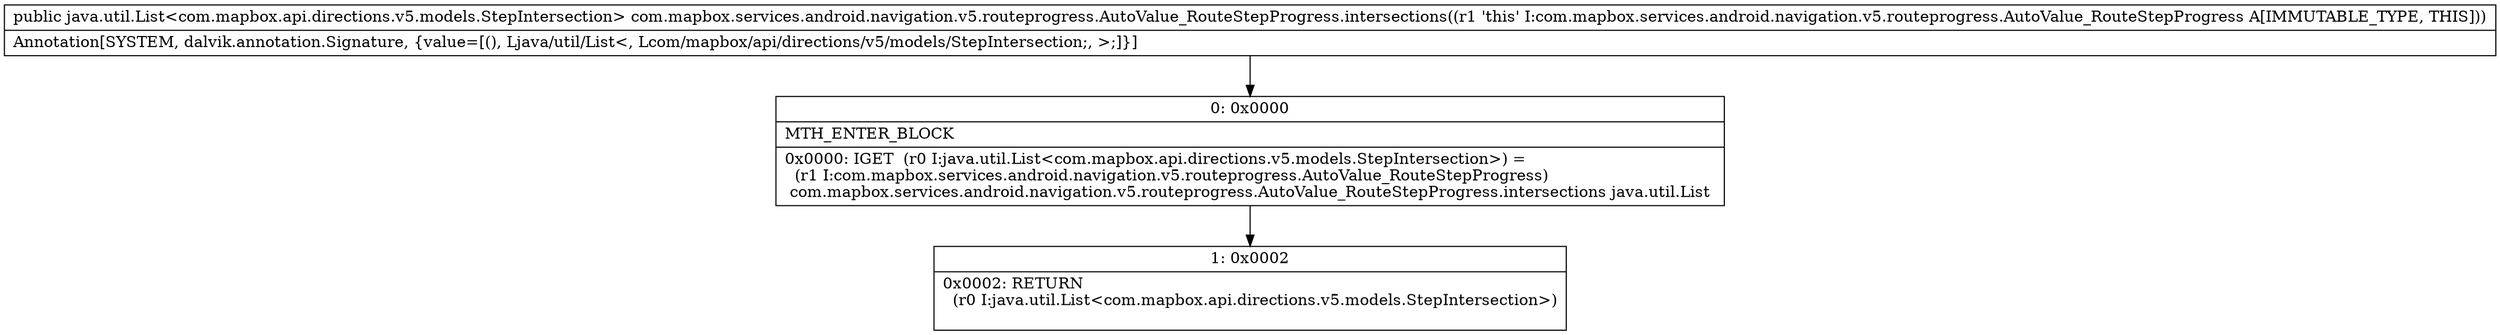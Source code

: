 digraph "CFG forcom.mapbox.services.android.navigation.v5.routeprogress.AutoValue_RouteStepProgress.intersections()Ljava\/util\/List;" {
Node_0 [shape=record,label="{0\:\ 0x0000|MTH_ENTER_BLOCK\l|0x0000: IGET  (r0 I:java.util.List\<com.mapbox.api.directions.v5.models.StepIntersection\>) = \l  (r1 I:com.mapbox.services.android.navigation.v5.routeprogress.AutoValue_RouteStepProgress)\l com.mapbox.services.android.navigation.v5.routeprogress.AutoValue_RouteStepProgress.intersections java.util.List \l}"];
Node_1 [shape=record,label="{1\:\ 0x0002|0x0002: RETURN  \l  (r0 I:java.util.List\<com.mapbox.api.directions.v5.models.StepIntersection\>)\l \l}"];
MethodNode[shape=record,label="{public java.util.List\<com.mapbox.api.directions.v5.models.StepIntersection\> com.mapbox.services.android.navigation.v5.routeprogress.AutoValue_RouteStepProgress.intersections((r1 'this' I:com.mapbox.services.android.navigation.v5.routeprogress.AutoValue_RouteStepProgress A[IMMUTABLE_TYPE, THIS]))  | Annotation[SYSTEM, dalvik.annotation.Signature, \{value=[(), Ljava\/util\/List\<, Lcom\/mapbox\/api\/directions\/v5\/models\/StepIntersection;, \>;]\}]\l}"];
MethodNode -> Node_0;
Node_0 -> Node_1;
}

